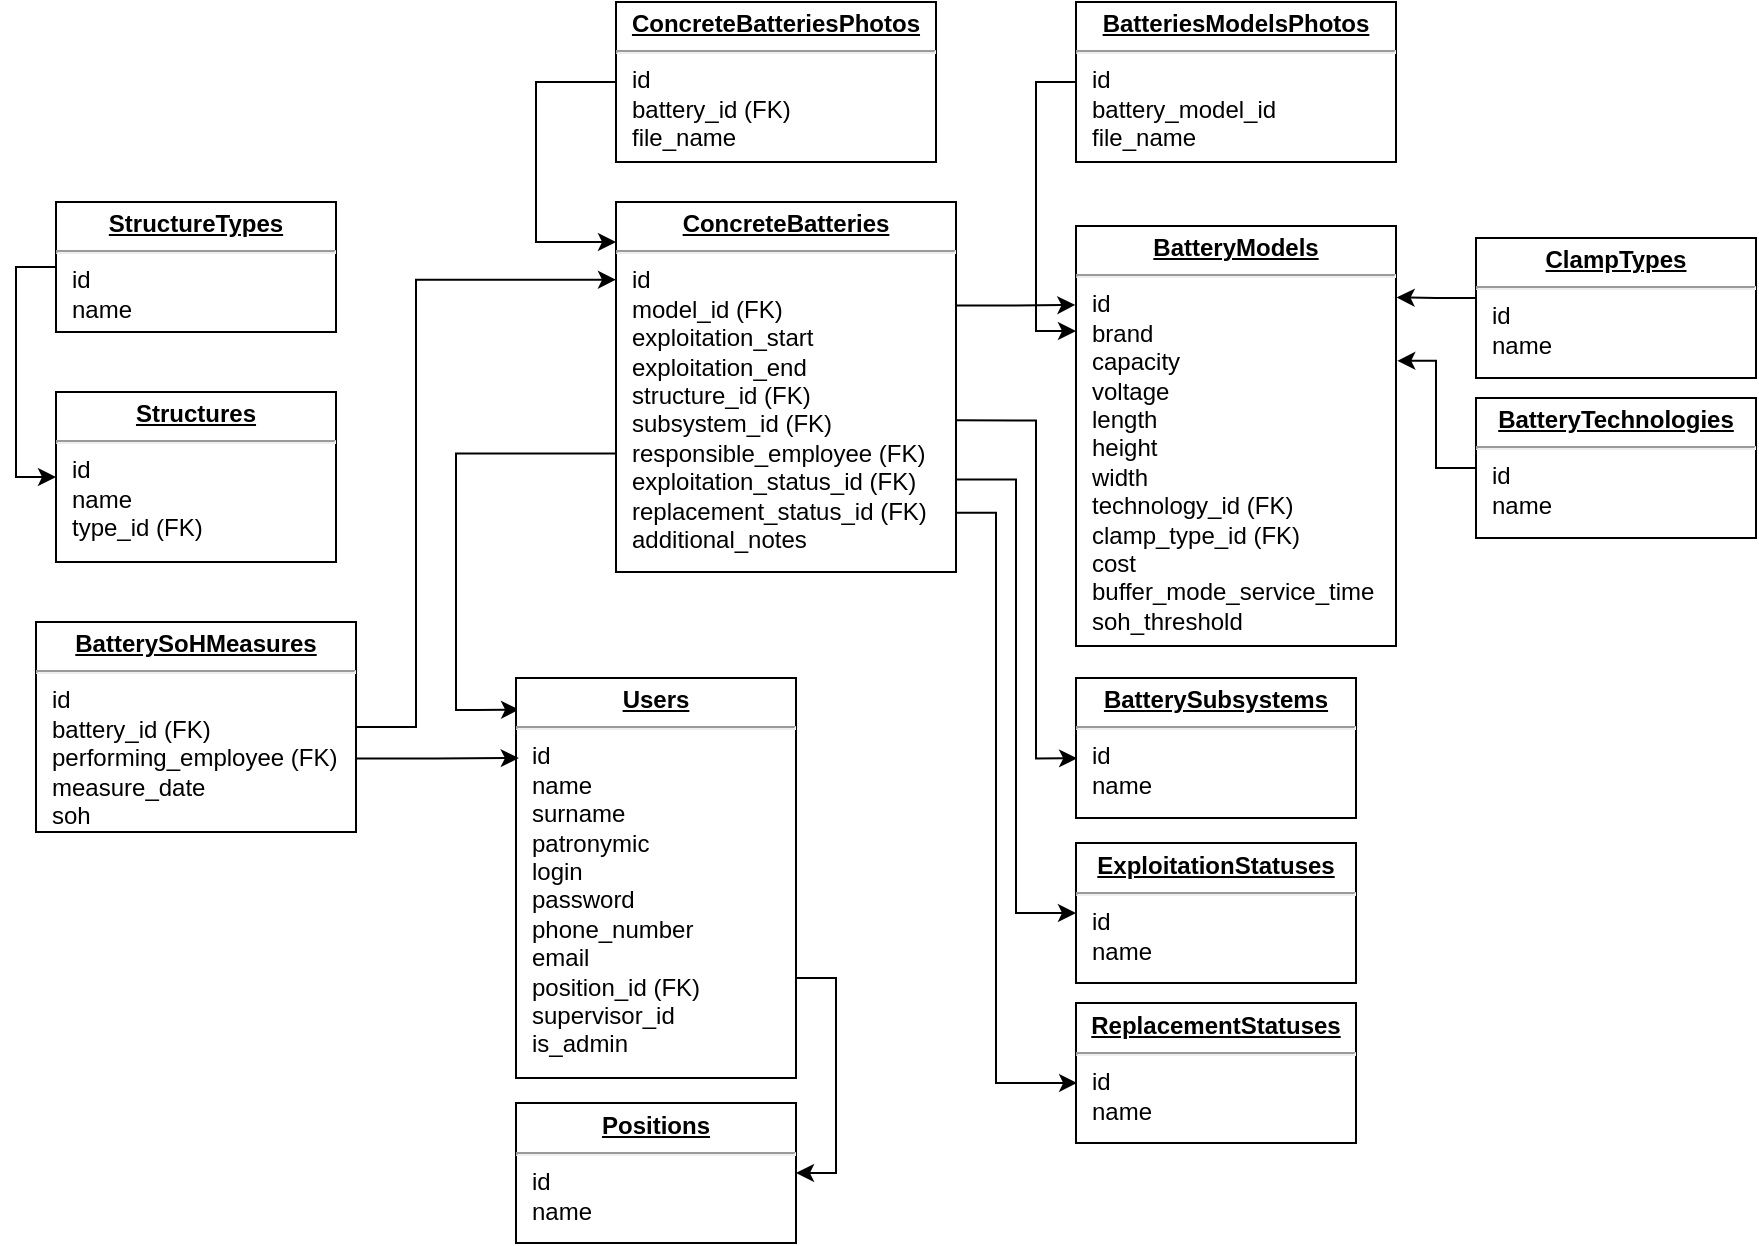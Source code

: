 <mxfile version="22.1.0" type="github">
  <diagram name="Page-1" id="a7904f86-f2b4-8e86-fa97-74104820619b">
    <mxGraphModel dx="1235" dy="614" grid="1" gridSize="10" guides="1" tooltips="1" connect="1" arrows="1" fold="1" page="1" pageScale="1" pageWidth="1100" pageHeight="850" background="none" math="0" shadow="0">
      <root>
        <mxCell id="0" />
        <mxCell id="1" parent="0" />
        <mxCell id="24794b860abc3c2d-1" value="&lt;p style=&quot;margin: 0px ; margin-top: 4px ; text-align: center ; text-decoration: underline&quot;&gt;&lt;b&gt;Structures&lt;/b&gt;&lt;/p&gt;&lt;hr&gt;&lt;p style=&quot;margin: 0px ; margin-left: 8px&quot;&gt;id&lt;br&gt;name&lt;/p&gt;&lt;p style=&quot;margin: 0px ; margin-left: 8px&quot;&gt;type_id (FK)&lt;/p&gt;&lt;p style=&quot;margin: 0px ; margin-left: 8px&quot;&gt;&lt;br&gt;&lt;/p&gt;" style="verticalAlign=top;align=left;overflow=fill;fontSize=12;fontFamily=Helvetica;html=1;rounded=0;shadow=0;comic=0;labelBackgroundColor=none;strokeWidth=1" parent="1" vertex="1">
          <mxGeometry x="40" y="205" width="140" height="85" as="geometry" />
        </mxCell>
        <mxCell id="24794b860abc3c2d-16" value="&lt;p style=&quot;margin: 0px ; margin-top: 4px ; text-align: center ; text-decoration: underline&quot;&gt;&lt;b&gt;BatterySoHMeasures&lt;/b&gt;&lt;/p&gt;&lt;hr&gt;&lt;p style=&quot;margin: 0px ; margin-left: 8px&quot;&gt;id&lt;/p&gt;&lt;p style=&quot;margin: 0px ; margin-left: 8px&quot;&gt;battery_id (FK)&lt;br&gt;performing_employee (FK)&lt;/p&gt;&lt;p style=&quot;margin: 0px ; margin-left: 8px&quot;&gt;measure_date&amp;nbsp;&lt;/p&gt;&lt;p style=&quot;margin: 0px ; margin-left: 8px&quot;&gt;soh&lt;/p&gt;&lt;p style=&quot;margin: 0px ; margin-left: 8px&quot;&gt;&lt;br&gt;&lt;/p&gt;" style="verticalAlign=top;align=left;overflow=fill;fontSize=12;fontFamily=Helvetica;html=1;rounded=0;shadow=0;comic=0;labelBackgroundColor=none;strokeWidth=1;points=[[0,0,0,0,0],[0,0.25,0,0,0],[0,0.5,0,0,0],[0,0.75,0,0,0],[0,1,0,0,0],[0.25,0,0,0,0],[0.25,1,0,0,0],[0.5,0,0,0,0],[0.5,1,0,0,0],[0.75,0,0,0,0],[0.75,1,0,0,0],[1,0,0,0,0],[1,0.25,0,0,0],[1,0.5,0,0,0],[1,0.65,0,0,0],[1,1,0,0,0]];" parent="1" vertex="1">
          <mxGeometry x="30" y="320" width="160" height="105" as="geometry" />
        </mxCell>
        <mxCell id="frisMZXdfZThhfJtOr8U-9" style="edgeStyle=orthogonalEdgeStyle;rounded=0;orthogonalLoop=1;jettySize=auto;html=1;exitX=0;exitY=0.5;exitDx=0;exitDy=0;entryX=0;entryY=0.5;entryDx=0;entryDy=0;" edge="1" parent="1" source="24794b860abc3c2d-17" target="24794b860abc3c2d-1">
          <mxGeometry relative="1" as="geometry" />
        </mxCell>
        <mxCell id="24794b860abc3c2d-17" value="&lt;p style=&quot;margin: 0px ; margin-top: 4px ; text-align: center ; text-decoration: underline&quot;&gt;&lt;b&gt;StructureTypes&lt;/b&gt;&lt;/p&gt;&lt;hr&gt;&lt;p style=&quot;margin: 0px ; margin-left: 8px&quot;&gt;id&lt;br&gt;name&lt;br&gt;&lt;/p&gt;" style="verticalAlign=top;align=left;overflow=fill;fontSize=12;fontFamily=Helvetica;html=1;rounded=0;shadow=0;comic=0;labelBackgroundColor=none;strokeWidth=1" parent="1" vertex="1">
          <mxGeometry x="40" y="110" width="140" height="65" as="geometry" />
        </mxCell>
        <mxCell id="24794b860abc3c2d-18" value="&lt;p style=&quot;margin: 0px ; margin-top: 4px ; text-align: center ; text-decoration: underline&quot;&gt;&lt;b&gt;BatteryTechnologies&lt;/b&gt;&lt;/p&gt;&lt;hr&gt;&lt;p style=&quot;margin: 0px ; margin-left: 8px&quot;&gt;id&lt;br&gt;name&lt;br&gt;&lt;/p&gt;" style="verticalAlign=top;align=left;overflow=fill;fontSize=12;fontFamily=Helvetica;html=1;rounded=0;shadow=0;comic=0;labelBackgroundColor=none;strokeWidth=1" parent="1" vertex="1">
          <mxGeometry x="750" y="208" width="140" height="70" as="geometry" />
        </mxCell>
        <mxCell id="24794b860abc3c2d-19" value="&lt;p style=&quot;margin: 0px ; margin-top: 4px ; text-align: center ; text-decoration: underline&quot;&gt;&lt;b&gt;BatteryModels&lt;/b&gt;&lt;/p&gt;&lt;hr&gt;&lt;p style=&quot;margin: 0px ; margin-left: 8px&quot;&gt;id&lt;/p&gt;&lt;p style=&quot;margin: 0px ; margin-left: 8px&quot;&gt;brand&lt;/p&gt;&lt;p style=&quot;margin: 0px ; margin-left: 8px&quot;&gt;capacity&lt;/p&gt;&lt;p style=&quot;margin: 0px ; margin-left: 8px&quot;&gt;voltage&lt;/p&gt;&lt;p style=&quot;margin: 0px ; margin-left: 8px&quot;&gt;length&lt;/p&gt;&lt;p style=&quot;margin: 0px ; margin-left: 8px&quot;&gt;height&lt;/p&gt;&lt;p style=&quot;margin: 0px ; margin-left: 8px&quot;&gt;width&lt;/p&gt;&lt;p style=&quot;margin: 0px ; margin-left: 8px&quot;&gt;technology_id (FK)&lt;/p&gt;&lt;p style=&quot;margin: 0px ; margin-left: 8px&quot;&gt;clamp_type_id (FK)&lt;/p&gt;&lt;p style=&quot;margin: 0px ; margin-left: 8px&quot;&gt;cost&lt;/p&gt;&lt;p style=&quot;margin: 0px ; margin-left: 8px&quot;&gt;buffer_mode_service_time&lt;/p&gt;&lt;p style=&quot;margin: 0px ; margin-left: 8px&quot;&gt;soh_threshold&lt;/p&gt;" style="verticalAlign=top;align=left;overflow=fill;fontSize=12;fontFamily=Helvetica;html=1;rounded=0;shadow=0;comic=0;labelBackgroundColor=none;strokeWidth=1" parent="1" vertex="1">
          <mxGeometry x="550" y="122" width="160" height="210" as="geometry" />
        </mxCell>
        <mxCell id="24794b860abc3c2d-20" value="&lt;p style=&quot;margin: 0px ; margin-top: 4px ; text-align: center ; text-decoration: underline&quot;&gt;&lt;b&gt;BatteriesModelsPhotos&lt;/b&gt;&lt;/p&gt;&lt;hr&gt;&lt;p style=&quot;margin: 0px ; margin-left: 8px&quot;&gt;id&lt;br&gt;battery_model_id&lt;br&gt;file_name&lt;/p&gt;" style="verticalAlign=top;align=left;overflow=fill;fontSize=12;fontFamily=Helvetica;html=1;rounded=0;shadow=0;comic=0;labelBackgroundColor=none;strokeWidth=1" parent="1" vertex="1">
          <mxGeometry x="550" y="10" width="160" height="80" as="geometry" />
        </mxCell>
        <mxCell id="24794b860abc3c2d-21" value="&lt;p style=&quot;margin: 0px ; margin-top: 4px ; text-align: center ; text-decoration: underline&quot;&gt;&lt;b&gt;BatterySubsystems&lt;/b&gt;&lt;/p&gt;&lt;hr&gt;&lt;p style=&quot;margin: 0px ; margin-left: 8px&quot;&gt;id&lt;/p&gt;&lt;p style=&quot;margin: 0px ; margin-left: 8px&quot;&gt;name&lt;/p&gt;" style="verticalAlign=top;align=left;overflow=fill;fontSize=12;fontFamily=Helvetica;html=1;rounded=0;shadow=0;comic=0;labelBackgroundColor=none;strokeWidth=1" parent="1" vertex="1">
          <mxGeometry x="550" y="348" width="140" height="70" as="geometry" />
        </mxCell>
        <mxCell id="24794b860abc3c2d-22" value="&lt;p style=&quot;margin: 0px ; margin-top: 4px ; text-align: center ; text-decoration: underline&quot;&gt;&lt;b&gt;ClampTypes&lt;/b&gt;&lt;/p&gt;&lt;hr&gt;&lt;p style=&quot;margin: 0px ; margin-left: 8px&quot;&gt;id&amp;nbsp;&lt;/p&gt;&lt;p style=&quot;margin: 0px ; margin-left: 8px&quot;&gt;name&lt;/p&gt;" style="verticalAlign=top;align=left;overflow=fill;fontSize=12;fontFamily=Helvetica;html=1;rounded=0;shadow=0;comic=0;labelBackgroundColor=none;strokeWidth=1" parent="1" vertex="1">
          <mxGeometry x="750" y="128" width="140" height="70" as="geometry" />
        </mxCell>
        <mxCell id="frisMZXdfZThhfJtOr8U-23" style="edgeStyle=orthogonalEdgeStyle;rounded=0;orthogonalLoop=1;jettySize=auto;html=1;exitX=0;exitY=0.68;exitDx=0;exitDy=0;exitPerimeter=0;entryX=0.011;entryY=0.079;entryDx=0;entryDy=0;entryPerimeter=0;" edge="1" parent="1" source="24794b860abc3c2d-23" target="24794b860abc3c2d-24">
          <mxGeometry relative="1" as="geometry">
            <mxPoint x="250" y="370" as="targetPoint" />
            <Array as="points">
              <mxPoint x="240" y="236" />
              <mxPoint x="240" y="364" />
              <mxPoint x="250" y="364" />
            </Array>
          </mxGeometry>
        </mxCell>
        <mxCell id="frisMZXdfZThhfJtOr8U-25" style="edgeStyle=orthogonalEdgeStyle;rounded=0;orthogonalLoop=1;jettySize=auto;html=1;exitX=1;exitY=0.75;exitDx=0;exitDy=0;exitPerimeter=0;entryX=0;entryY=0.5;entryDx=0;entryDy=0;" edge="1" parent="1" source="24794b860abc3c2d-23" target="24794b860abc3c2d-25">
          <mxGeometry relative="1" as="geometry" />
        </mxCell>
        <mxCell id="24794b860abc3c2d-23" value="&lt;p style=&quot;margin: 0px ; margin-top: 4px ; text-align: center ; text-decoration: underline&quot;&gt;&lt;b&gt;ConcreteBatteries&lt;/b&gt;&lt;/p&gt;&lt;hr&gt;&lt;p style=&quot;margin: 0px ; margin-left: 8px&quot;&gt;id&lt;/p&gt;&lt;p style=&quot;margin: 0px ; margin-left: 8px&quot;&gt;model_id (FK)&lt;/p&gt;&lt;p style=&quot;margin: 0px ; margin-left: 8px&quot;&gt;exploitation_start&lt;/p&gt;&lt;p style=&quot;margin: 0px ; margin-left: 8px&quot;&gt;exploitation_end&lt;/p&gt;&lt;p style=&quot;margin: 0px ; margin-left: 8px&quot;&gt;structure_id (FK)&lt;/p&gt;&lt;p style=&quot;margin: 0px ; margin-left: 8px&quot;&gt;subsystem_id (FK)&lt;/p&gt;&lt;p style=&quot;margin: 0px ; margin-left: 8px&quot;&gt;responsible_employee (FK)&lt;/p&gt;&lt;p style=&quot;margin: 0px ; margin-left: 8px&quot;&gt;exploitation_status_id (FK)&lt;/p&gt;&lt;p style=&quot;margin: 0px ; margin-left: 8px&quot;&gt;replacement_status_id (FK)&lt;/p&gt;&lt;p style=&quot;margin: 0px ; margin-left: 8px&quot;&gt;additional_notes&lt;/p&gt;" style="verticalAlign=top;align=left;overflow=fill;fontSize=12;fontFamily=Helvetica;html=1;rounded=0;shadow=0;comic=0;labelBackgroundColor=none;strokeWidth=1;points=[[0,0.21,0,0,0],[0,0.54,0,0,0],[0,0.68,0,0,0],[0,0.84,0,0,0],[0,1,0,0,0],[0.25,1,0,0,0],[0.5,1,0,0,0],[0.75,1,0,0,0],[1,0,0,0,0],[1,0.19,0,0,0],[1,0.28,0,0,0],[1,0.51,0,0,0],[1,0.59,0,0,0],[1,0.75,0,0,0],[1,0.84,0,0,0],[1,1,0,0,0]];" parent="1" vertex="1">
          <mxGeometry x="320" y="110" width="170" height="185" as="geometry" />
        </mxCell>
        <mxCell id="frisMZXdfZThhfJtOr8U-10" style="edgeStyle=orthogonalEdgeStyle;rounded=0;orthogonalLoop=1;jettySize=auto;html=1;exitX=1;exitY=0.75;exitDx=0;exitDy=0;entryX=1;entryY=0.5;entryDx=0;entryDy=0;" edge="1" parent="1" source="24794b860abc3c2d-24" target="frisMZXdfZThhfJtOr8U-6">
          <mxGeometry relative="1" as="geometry">
            <mxPoint x="500" y="372.5" as="targetPoint" />
          </mxGeometry>
        </mxCell>
        <mxCell id="24794b860abc3c2d-24" value="&lt;p style=&quot;margin: 0px ; margin-top: 4px ; text-align: center ; text-decoration: underline&quot;&gt;&lt;b&gt;Users&lt;/b&gt;&lt;/p&gt;&lt;hr&gt;&lt;p style=&quot;margin: 0px ; margin-left: 8px&quot;&gt;id&lt;br&gt;name&amp;nbsp;&lt;/p&gt;&lt;p style=&quot;margin: 0px ; margin-left: 8px&quot;&gt;surname&lt;/p&gt;&lt;p style=&quot;margin: 0px ; margin-left: 8px&quot;&gt;patronymic&lt;/p&gt;&lt;p style=&quot;margin: 0px ; margin-left: 8px&quot;&gt;login&lt;/p&gt;&lt;p style=&quot;margin: 0px ; margin-left: 8px&quot;&gt;password&lt;/p&gt;&lt;p style=&quot;margin: 0px ; margin-left: 8px&quot;&gt;phone_number&lt;/p&gt;&lt;p style=&quot;margin: 0px ; margin-left: 8px&quot;&gt;email&lt;/p&gt;&lt;p style=&quot;margin: 0px ; margin-left: 8px&quot;&gt;position_id (FK)&lt;/p&gt;&lt;p style=&quot;margin: 0px ; margin-left: 8px&quot;&gt;supervisor_id&lt;/p&gt;&lt;p style=&quot;margin: 0px ; margin-left: 8px&quot;&gt;is_admin&lt;/p&gt;" style="verticalAlign=top;align=left;overflow=fill;fontSize=12;fontFamily=Helvetica;html=1;rounded=0;shadow=0;comic=0;labelBackgroundColor=none;strokeWidth=1" parent="1" vertex="1">
          <mxGeometry x="270" y="348" width="140" height="200" as="geometry" />
        </mxCell>
        <mxCell id="24794b860abc3c2d-25" value="&lt;p style=&quot;margin: 0px ; margin-top: 4px ; text-align: center ; text-decoration: underline&quot;&gt;&lt;b&gt;ExploitationStatuses&lt;/b&gt;&lt;/p&gt;&lt;hr&gt;&lt;p style=&quot;margin: 0px ; margin-left: 8px&quot;&gt;id&lt;/p&gt;&lt;p style=&quot;margin: 0px ; margin-left: 8px&quot;&gt;name&lt;/p&gt;" style="verticalAlign=top;align=left;overflow=fill;fontSize=12;fontFamily=Helvetica;html=1;rounded=0;shadow=0;comic=0;labelBackgroundColor=none;strokeWidth=1" parent="1" vertex="1">
          <mxGeometry x="550" y="430.5" width="140" height="70" as="geometry" />
        </mxCell>
        <mxCell id="24794b860abc3c2d-28" value="&lt;p style=&quot;margin: 0px ; margin-top: 4px ; text-align: center ; text-decoration: underline&quot;&gt;&lt;b&gt;ConcreteBatteriesPhotos&lt;/b&gt;&lt;/p&gt;&lt;hr&gt;&lt;p style=&quot;margin: 0px ; margin-left: 8px&quot;&gt;id&lt;/p&gt;&lt;p style=&quot;margin: 0px ; margin-left: 8px&quot;&gt;battery_id (FK)&lt;/p&gt;&lt;p style=&quot;margin: 0px ; margin-left: 8px&quot;&gt;file_name&lt;/p&gt;" style="verticalAlign=top;align=left;overflow=fill;fontSize=12;fontFamily=Helvetica;html=1;rounded=0;shadow=0;comic=0;labelBackgroundColor=none;strokeWidth=1" parent="1" vertex="1">
          <mxGeometry x="320" y="10" width="160" height="80" as="geometry" />
        </mxCell>
        <mxCell id="frisMZXdfZThhfJtOr8U-5" value="&lt;p style=&quot;margin: 0px ; margin-top: 4px ; text-align: center ; text-decoration: underline&quot;&gt;&lt;b&gt;ReplacementStatuses&lt;/b&gt;&lt;/p&gt;&lt;hr&gt;&lt;p style=&quot;margin: 0px ; margin-left: 8px&quot;&gt;id&lt;/p&gt;&lt;p style=&quot;margin: 0px ; margin-left: 8px&quot;&gt;name&lt;/p&gt;" style="verticalAlign=top;align=left;overflow=fill;fontSize=12;fontFamily=Helvetica;html=1;rounded=0;shadow=0;comic=0;labelBackgroundColor=none;strokeWidth=1" vertex="1" parent="1">
          <mxGeometry x="550" y="510.5" width="140" height="70" as="geometry" />
        </mxCell>
        <mxCell id="frisMZXdfZThhfJtOr8U-6" value="&lt;p style=&quot;margin: 0px ; margin-top: 4px ; text-align: center ; text-decoration: underline&quot;&gt;&lt;b&gt;Positions&lt;/b&gt;&lt;/p&gt;&lt;hr&gt;&lt;p style=&quot;margin: 0px ; margin-left: 8px&quot;&gt;id&lt;/p&gt;&lt;p style=&quot;margin: 0px ; margin-left: 8px&quot;&gt;name&lt;/p&gt;" style="verticalAlign=top;align=left;overflow=fill;fontSize=12;fontFamily=Helvetica;html=1;rounded=0;shadow=0;comic=0;labelBackgroundColor=none;strokeWidth=1" vertex="1" parent="1">
          <mxGeometry x="270" y="560.5" width="140" height="70" as="geometry" />
        </mxCell>
        <mxCell id="frisMZXdfZThhfJtOr8U-7" style="edgeStyle=orthogonalEdgeStyle;rounded=0;orthogonalLoop=1;jettySize=auto;html=1;exitX=0;exitY=0.5;exitDx=0;exitDy=0;entryX=0;entryY=0.25;entryDx=0;entryDy=0;" edge="1" parent="1" source="24794b860abc3c2d-20" target="24794b860abc3c2d-19">
          <mxGeometry relative="1" as="geometry" />
        </mxCell>
        <mxCell id="frisMZXdfZThhfJtOr8U-8" style="edgeStyle=orthogonalEdgeStyle;rounded=0;orthogonalLoop=1;jettySize=auto;html=1;exitX=0;exitY=0.5;exitDx=0;exitDy=0;" edge="1" parent="1" source="24794b860abc3c2d-28">
          <mxGeometry relative="1" as="geometry">
            <mxPoint x="300.0" y="47.39" as="sourcePoint" />
            <mxPoint x="320" y="130" as="targetPoint" />
            <Array as="points">
              <mxPoint x="280" y="50" />
              <mxPoint x="280" y="130" />
              <mxPoint x="320" y="130" />
            </Array>
          </mxGeometry>
        </mxCell>
        <mxCell id="frisMZXdfZThhfJtOr8U-13" style="edgeStyle=orthogonalEdgeStyle;rounded=0;orthogonalLoop=1;jettySize=auto;html=1;exitX=0;exitY=0.5;exitDx=0;exitDy=0;entryX=1.002;entryY=0.17;entryDx=0;entryDy=0;entryPerimeter=0;" edge="1" parent="1" source="24794b860abc3c2d-22" target="24794b860abc3c2d-19">
          <mxGeometry relative="1" as="geometry">
            <Array as="points">
              <mxPoint x="750" y="158" />
              <mxPoint x="730" y="158" />
            </Array>
          </mxGeometry>
        </mxCell>
        <mxCell id="frisMZXdfZThhfJtOr8U-14" style="edgeStyle=orthogonalEdgeStyle;rounded=0;orthogonalLoop=1;jettySize=auto;html=1;exitX=0;exitY=0.5;exitDx=0;exitDy=0;entryX=1.004;entryY=0.321;entryDx=0;entryDy=0;entryPerimeter=0;" edge="1" parent="1" source="24794b860abc3c2d-18" target="24794b860abc3c2d-19">
          <mxGeometry relative="1" as="geometry" />
        </mxCell>
        <mxCell id="frisMZXdfZThhfJtOr8U-19" style="edgeStyle=orthogonalEdgeStyle;rounded=0;orthogonalLoop=1;jettySize=auto;html=1;exitX=1;exitY=0.5;exitDx=0;exitDy=0;entryX=0;entryY=0.21;entryDx=0;entryDy=0;entryPerimeter=0;" edge="1" parent="1" source="24794b860abc3c2d-16" target="24794b860abc3c2d-23">
          <mxGeometry relative="1" as="geometry">
            <Array as="points">
              <mxPoint x="220" y="373" />
              <mxPoint x="220" y="149" />
            </Array>
          </mxGeometry>
        </mxCell>
        <mxCell id="frisMZXdfZThhfJtOr8U-20" style="edgeStyle=orthogonalEdgeStyle;rounded=0;orthogonalLoop=1;jettySize=auto;html=1;exitX=1;exitY=0.65;exitDx=0;exitDy=0;exitPerimeter=0;entryX=0.01;entryY=0.2;entryDx=0;entryDy=0;entryPerimeter=0;" edge="1" parent="1" source="24794b860abc3c2d-16" target="24794b860abc3c2d-24">
          <mxGeometry relative="1" as="geometry" />
        </mxCell>
        <mxCell id="frisMZXdfZThhfJtOr8U-21" style="edgeStyle=orthogonalEdgeStyle;rounded=0;orthogonalLoop=1;jettySize=auto;html=1;exitX=1;exitY=0.28;exitDx=0;exitDy=0;exitPerimeter=0;entryX=-0.002;entryY=0.188;entryDx=0;entryDy=0;entryPerimeter=0;" edge="1" parent="1" source="24794b860abc3c2d-23" target="24794b860abc3c2d-19">
          <mxGeometry relative="1" as="geometry" />
        </mxCell>
        <mxCell id="frisMZXdfZThhfJtOr8U-22" style="edgeStyle=orthogonalEdgeStyle;rounded=0;orthogonalLoop=1;jettySize=auto;html=1;exitX=1;exitY=0.59;exitDx=0;exitDy=0;exitPerimeter=0;entryX=0.004;entryY=0.574;entryDx=0;entryDy=0;entryPerimeter=0;" edge="1" parent="1" source="24794b860abc3c2d-23" target="24794b860abc3c2d-21">
          <mxGeometry relative="1" as="geometry">
            <Array as="points">
              <mxPoint x="530" y="219" />
              <mxPoint x="530" y="388" />
            </Array>
          </mxGeometry>
        </mxCell>
        <mxCell id="frisMZXdfZThhfJtOr8U-26" style="edgeStyle=orthogonalEdgeStyle;rounded=0;orthogonalLoop=1;jettySize=auto;html=1;exitX=1;exitY=0.84;exitDx=0;exitDy=0;exitPerimeter=0;entryX=0.004;entryY=0.571;entryDx=0;entryDy=0;entryPerimeter=0;" edge="1" parent="1" source="24794b860abc3c2d-23" target="frisMZXdfZThhfJtOr8U-5">
          <mxGeometry relative="1" as="geometry">
            <Array as="points">
              <mxPoint x="510" y="265" />
              <mxPoint x="510" y="551" />
            </Array>
          </mxGeometry>
        </mxCell>
      </root>
    </mxGraphModel>
  </diagram>
</mxfile>

